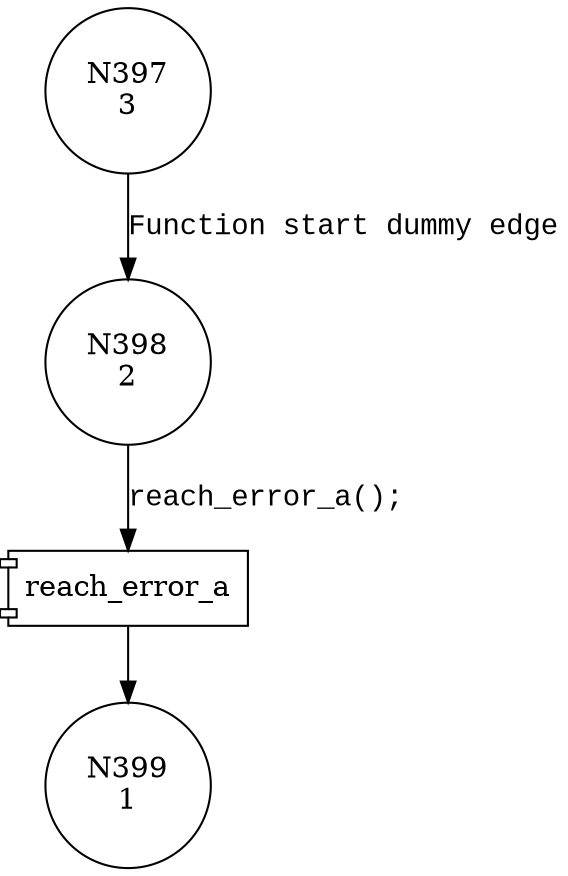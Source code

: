 digraph reach_error_95 {
398 [shape="circle" label="N398\n2"]
399 [shape="circle" label="N399\n1"]
397 [shape="circle" label="N397\n3"]
100145 [shape="component" label="reach_error_a"]
398 -> 100145 [label="reach_error_a();" fontname="Courier New"]
100145 -> 399 [label="" fontname="Courier New"]
397 -> 398 [label="Function start dummy edge" fontname="Courier New"]
}